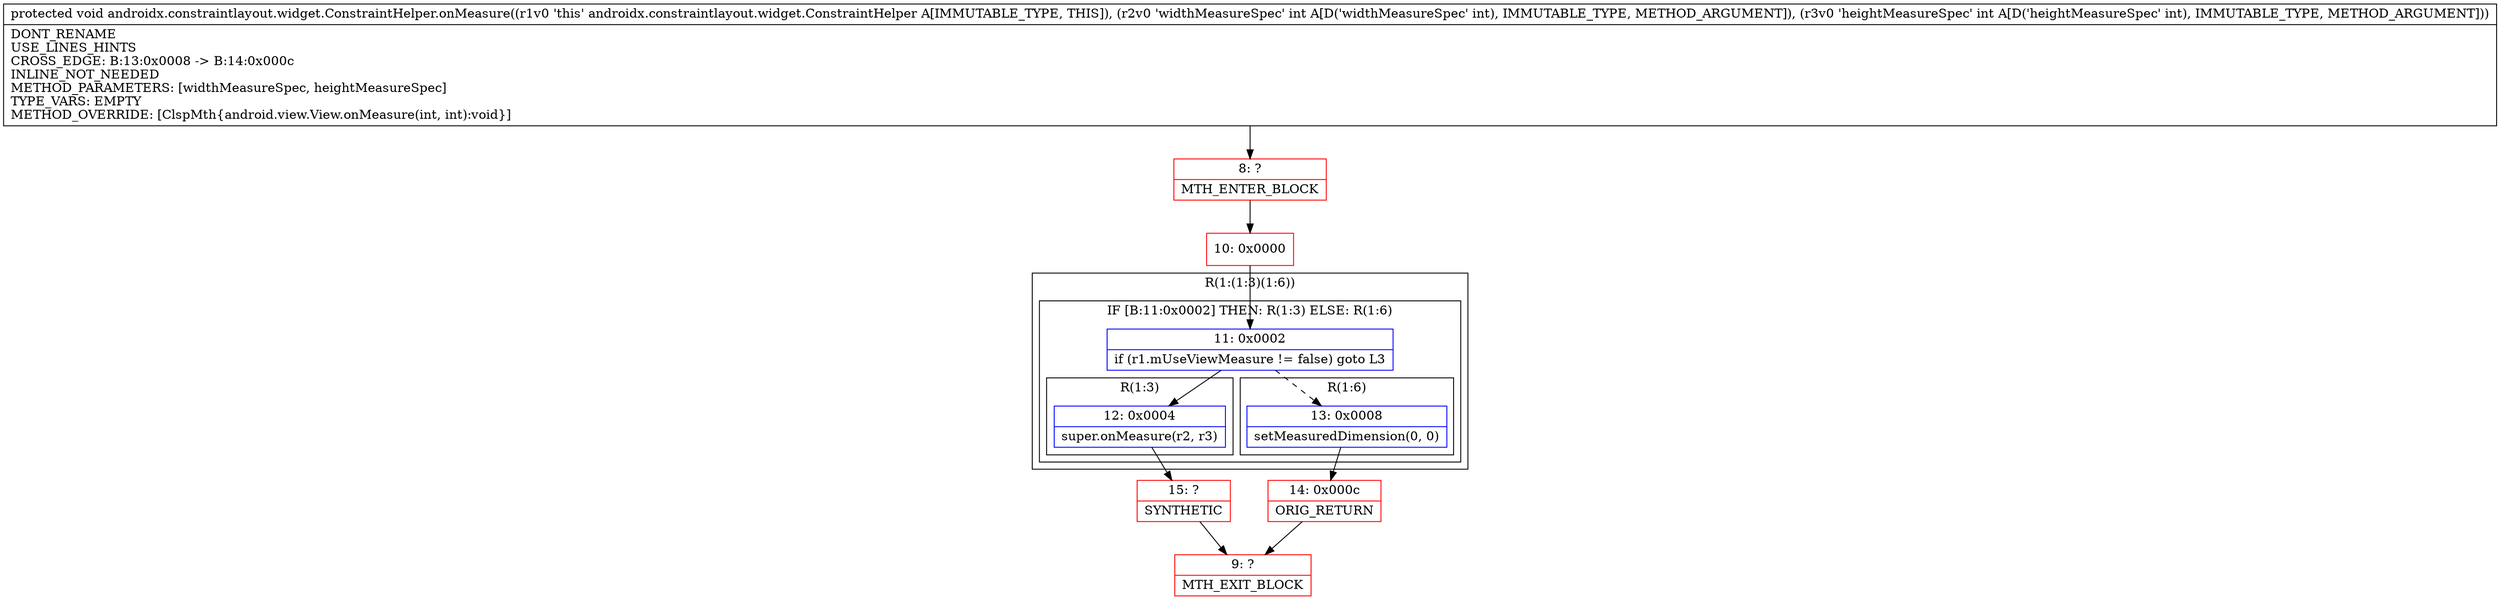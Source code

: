 digraph "CFG forandroidx.constraintlayout.widget.ConstraintHelper.onMeasure(II)V" {
subgraph cluster_Region_96863527 {
label = "R(1:(1:3)(1:6))";
node [shape=record,color=blue];
subgraph cluster_IfRegion_1859428016 {
label = "IF [B:11:0x0002] THEN: R(1:3) ELSE: R(1:6)";
node [shape=record,color=blue];
Node_11 [shape=record,label="{11\:\ 0x0002|if (r1.mUseViewMeasure != false) goto L3\l}"];
subgraph cluster_Region_124932794 {
label = "R(1:3)";
node [shape=record,color=blue];
Node_12 [shape=record,label="{12\:\ 0x0004|super.onMeasure(r2, r3)\l}"];
}
subgraph cluster_Region_273475722 {
label = "R(1:6)";
node [shape=record,color=blue];
Node_13 [shape=record,label="{13\:\ 0x0008|setMeasuredDimension(0, 0)\l}"];
}
}
}
Node_8 [shape=record,color=red,label="{8\:\ ?|MTH_ENTER_BLOCK\l}"];
Node_10 [shape=record,color=red,label="{10\:\ 0x0000}"];
Node_15 [shape=record,color=red,label="{15\:\ ?|SYNTHETIC\l}"];
Node_9 [shape=record,color=red,label="{9\:\ ?|MTH_EXIT_BLOCK\l}"];
Node_14 [shape=record,color=red,label="{14\:\ 0x000c|ORIG_RETURN\l}"];
MethodNode[shape=record,label="{protected void androidx.constraintlayout.widget.ConstraintHelper.onMeasure((r1v0 'this' androidx.constraintlayout.widget.ConstraintHelper A[IMMUTABLE_TYPE, THIS]), (r2v0 'widthMeasureSpec' int A[D('widthMeasureSpec' int), IMMUTABLE_TYPE, METHOD_ARGUMENT]), (r3v0 'heightMeasureSpec' int A[D('heightMeasureSpec' int), IMMUTABLE_TYPE, METHOD_ARGUMENT]))  | DONT_RENAME\lUSE_LINES_HINTS\lCROSS_EDGE: B:13:0x0008 \-\> B:14:0x000c\lINLINE_NOT_NEEDED\lMETHOD_PARAMETERS: [widthMeasureSpec, heightMeasureSpec]\lTYPE_VARS: EMPTY\lMETHOD_OVERRIDE: [ClspMth\{android.view.View.onMeasure(int, int):void\}]\l}"];
MethodNode -> Node_8;Node_11 -> Node_12;
Node_11 -> Node_13[style=dashed];
Node_12 -> Node_15;
Node_13 -> Node_14;
Node_8 -> Node_10;
Node_10 -> Node_11;
Node_15 -> Node_9;
Node_14 -> Node_9;
}


